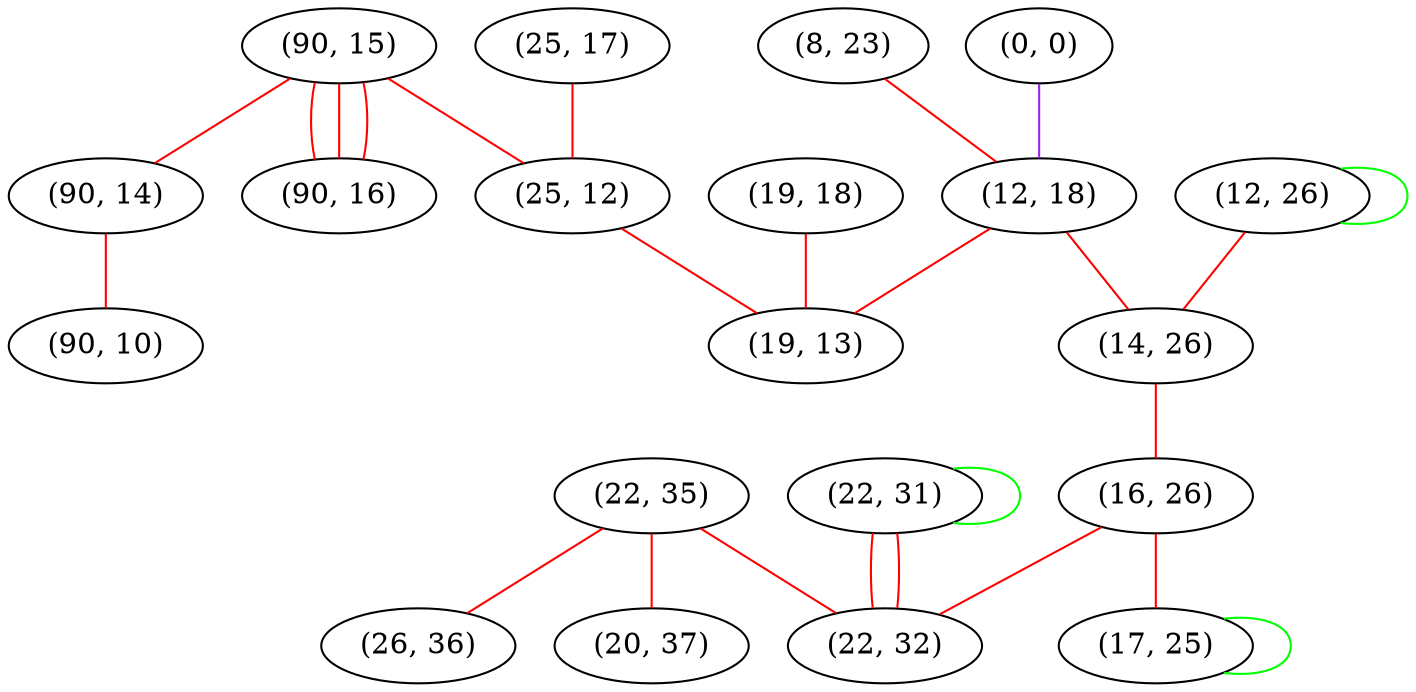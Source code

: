 graph "" {
"(90, 15)";
"(22, 35)";
"(19, 18)";
"(90, 14)";
"(25, 17)";
"(8, 23)";
"(0, 0)";
"(12, 26)";
"(90, 10)";
"(25, 12)";
"(12, 18)";
"(14, 26)";
"(26, 36)";
"(16, 26)";
"(19, 13)";
"(20, 37)";
"(90, 16)";
"(22, 31)";
"(22, 32)";
"(17, 25)";
"(90, 15)" -- "(90, 16)"  [color=red, key=0, weight=1];
"(90, 15)" -- "(90, 16)"  [color=red, key=1, weight=1];
"(90, 15)" -- "(90, 16)"  [color=red, key=2, weight=1];
"(90, 15)" -- "(90, 14)"  [color=red, key=0, weight=1];
"(90, 15)" -- "(25, 12)"  [color=red, key=0, weight=1];
"(22, 35)" -- "(20, 37)"  [color=red, key=0, weight=1];
"(22, 35)" -- "(22, 32)"  [color=red, key=0, weight=1];
"(22, 35)" -- "(26, 36)"  [color=red, key=0, weight=1];
"(19, 18)" -- "(19, 13)"  [color=red, key=0, weight=1];
"(90, 14)" -- "(90, 10)"  [color=red, key=0, weight=1];
"(25, 17)" -- "(25, 12)"  [color=red, key=0, weight=1];
"(8, 23)" -- "(12, 18)"  [color=red, key=0, weight=1];
"(0, 0)" -- "(12, 18)"  [color=purple, key=0, weight=4];
"(12, 26)" -- "(12, 26)"  [color=green, key=0, weight=2];
"(12, 26)" -- "(14, 26)"  [color=red, key=0, weight=1];
"(25, 12)" -- "(19, 13)"  [color=red, key=0, weight=1];
"(12, 18)" -- "(14, 26)"  [color=red, key=0, weight=1];
"(12, 18)" -- "(19, 13)"  [color=red, key=0, weight=1];
"(14, 26)" -- "(16, 26)"  [color=red, key=0, weight=1];
"(16, 26)" -- "(22, 32)"  [color=red, key=0, weight=1];
"(16, 26)" -- "(17, 25)"  [color=red, key=0, weight=1];
"(22, 31)" -- "(22, 31)"  [color=green, key=0, weight=2];
"(22, 31)" -- "(22, 32)"  [color=red, key=0, weight=1];
"(22, 31)" -- "(22, 32)"  [color=red, key=1, weight=1];
"(17, 25)" -- "(17, 25)"  [color=green, key=0, weight=2];
}
